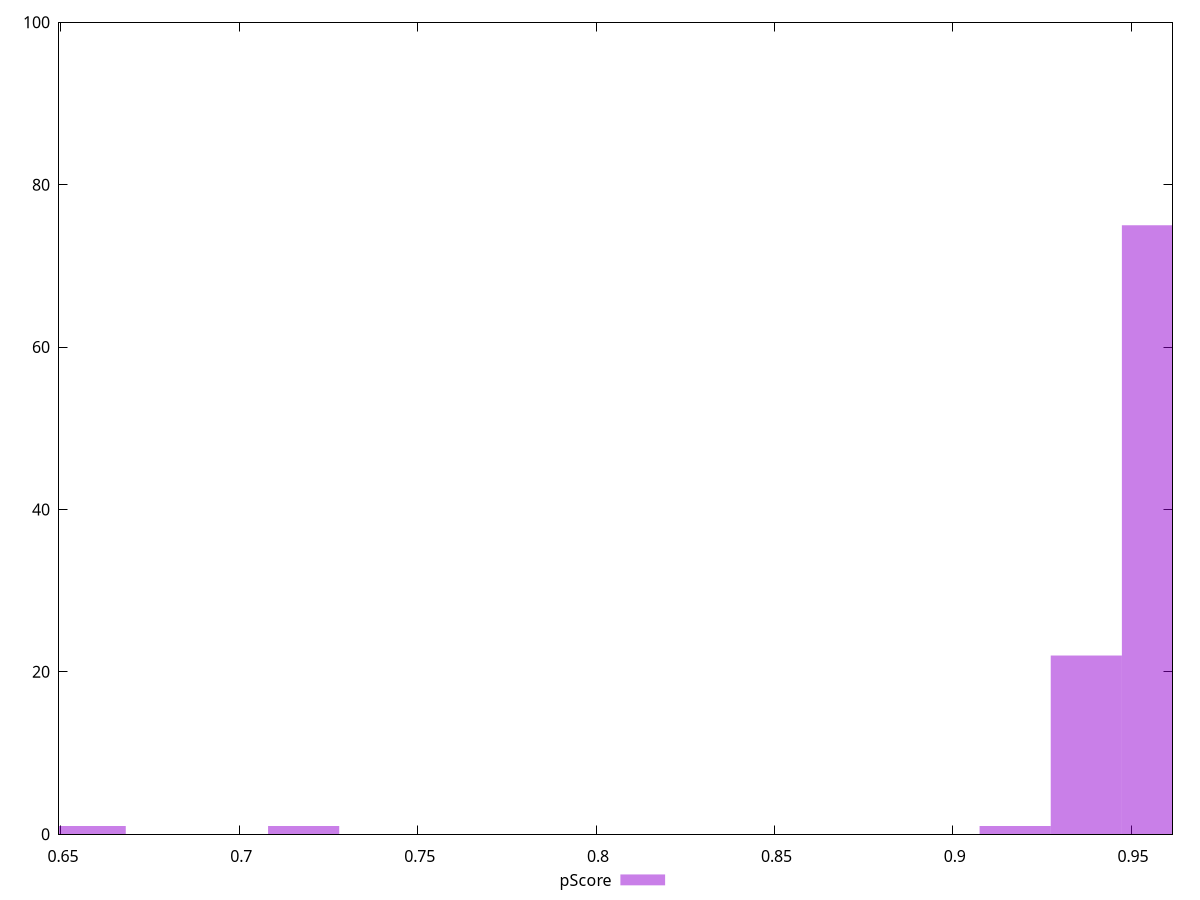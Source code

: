 reset

$pScore <<EOF
0.6582026706510956 1
0.7180392770739226 1
0.95738570276523 75
0.9174946318166788 1
0.9374401672909545 22
EOF

set key outside below
set boxwidth 0.019945535474275626
set xrange [0.6494590613297999:0.9616037251508534]
set yrange [0:100]
set trange [0:100]
set style fill transparent solid 0.5 noborder
set terminal svg size 640, 490 enhanced background rgb 'white'
set output "report_00017_2021-02-10T15-08-03.406Z/first-contentful-paint/samples/pages+cached+noadtech+nomedia/pScore/histogram.svg"

plot $pScore title "pScore" with boxes

reset
